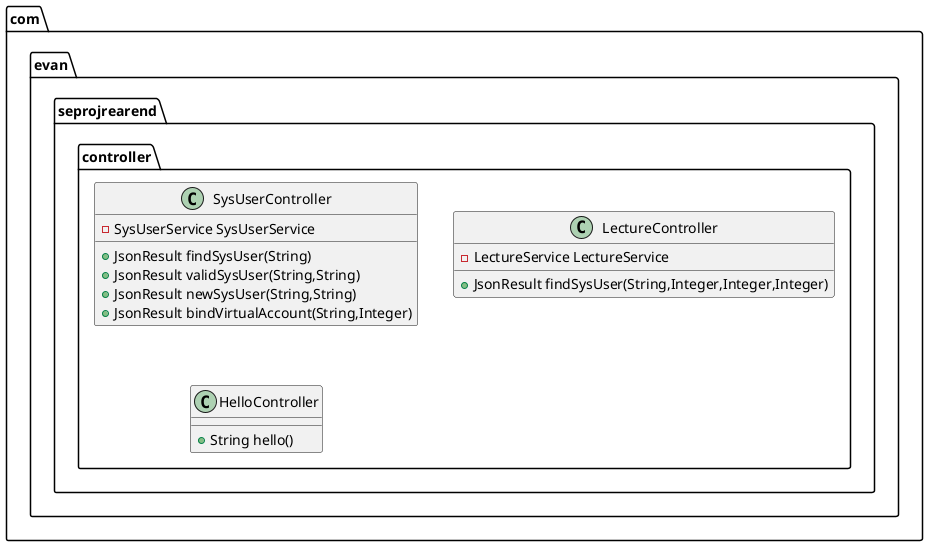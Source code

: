 @startuml
class com.evan.seprojrearend.controller.SysUserController {
- SysUserService SysUserService
+ JsonResult findSysUser(String)
+ JsonResult validSysUser(String,String)
+ JsonResult newSysUser(String,String)
+ JsonResult bindVirtualAccount(String,Integer)
}
class com.evan.seprojrearend.controller.LectureController {
- LectureService LectureService
+ JsonResult findSysUser(String,Integer,Integer,Integer)
}
class com.evan.seprojrearend.controller.HelloController {
+ String hello()
}
@enduml
